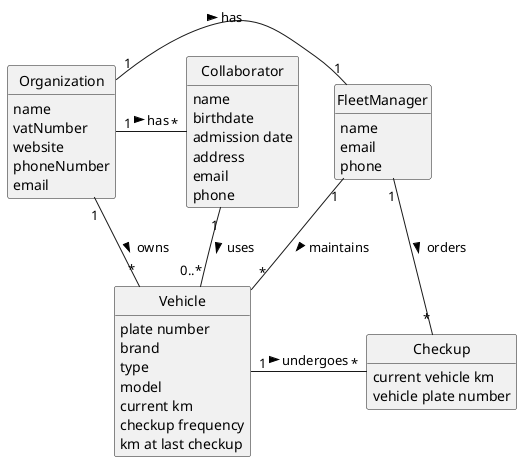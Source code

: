 @startuml
skinparam monochrome true
skinparam packageStyle rectangle
skinparam shadowing false

skinparam classAttributeIconSize 0

hide circle
hide methods


class Organization {
    name
    vatNumber
    website
    phoneNumber
    email
}

class Vehicle {
    plate number
    brand
    type
    model
    current km
    checkup frequency
    km at last checkup
}

class Checkup {
    current vehicle km
    vehicle plate number
}

class FleetManager {
    name
    email
    phone
}

class Collaborator {
    name
    birthdate
    admission date
    address
    email
    phone
}

Organization "1" - "*" Collaborator : has >
Organization "1" - "1" FleetManager : has >
Organization "1" - "*" Vehicle: owns >
Vehicle "1" - "*" Checkup: undergoes >
Collaborator "1" -- "0..*" Vehicle : uses >
FleetManager "1" -- "*" Checkup : orders >
FleetManager "1" -- "*" Vehicle : maintains >

@enduml
